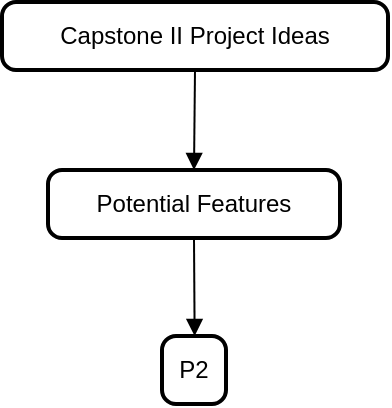 <mxfile version="24.7.10">
  <diagram name="Page-1" id="BsoXluEAyMjj-U_U7lil">
    <mxGraphModel>
      <root>
        <mxCell id="0" />
        <mxCell id="1" parent="0" />
        <mxCell id="2" value="Capstone II Project Ideas" style="rounded=1;absoluteArcSize=1;arcSize=14;whiteSpace=wrap;strokeWidth=2;" vertex="1" parent="1">
          <mxGeometry width="193" height="34" as="geometry" />
        </mxCell>
        <mxCell id="3" value="Potential Features" style="rounded=1;absoluteArcSize=1;arcSize=14;whiteSpace=wrap;strokeWidth=2;" vertex="1" parent="1">
          <mxGeometry x="23" y="84" width="146" height="34" as="geometry" />
        </mxCell>
        <mxCell id="4" value="P2" style="rounded=1;absoluteArcSize=1;arcSize=14;whiteSpace=wrap;strokeWidth=2;" vertex="1" parent="1">
          <mxGeometry x="80" y="167" width="32" height="34" as="geometry" />
        </mxCell>
        <mxCell id="5" value="" style="curved=1;startArrow=none;endArrow=block;exitX=0.5;exitY=0.99;entryX=0.5;entryY=-0.01;" edge="1" parent="1" source="2" target="3">
          <mxGeometry relative="1" as="geometry">
            <Array as="points" />
          </mxGeometry>
        </mxCell>
        <mxCell id="6" value="" style="curved=1;startArrow=none;endArrow=block;exitX=0.5;exitY=0.97;entryX=0.51;entryY=0;" edge="1" parent="1" source="3" target="4">
          <mxGeometry relative="1" as="geometry">
            <Array as="points" />
          </mxGeometry>
        </mxCell>
      </root>
    </mxGraphModel>
  </diagram>
</mxfile>
